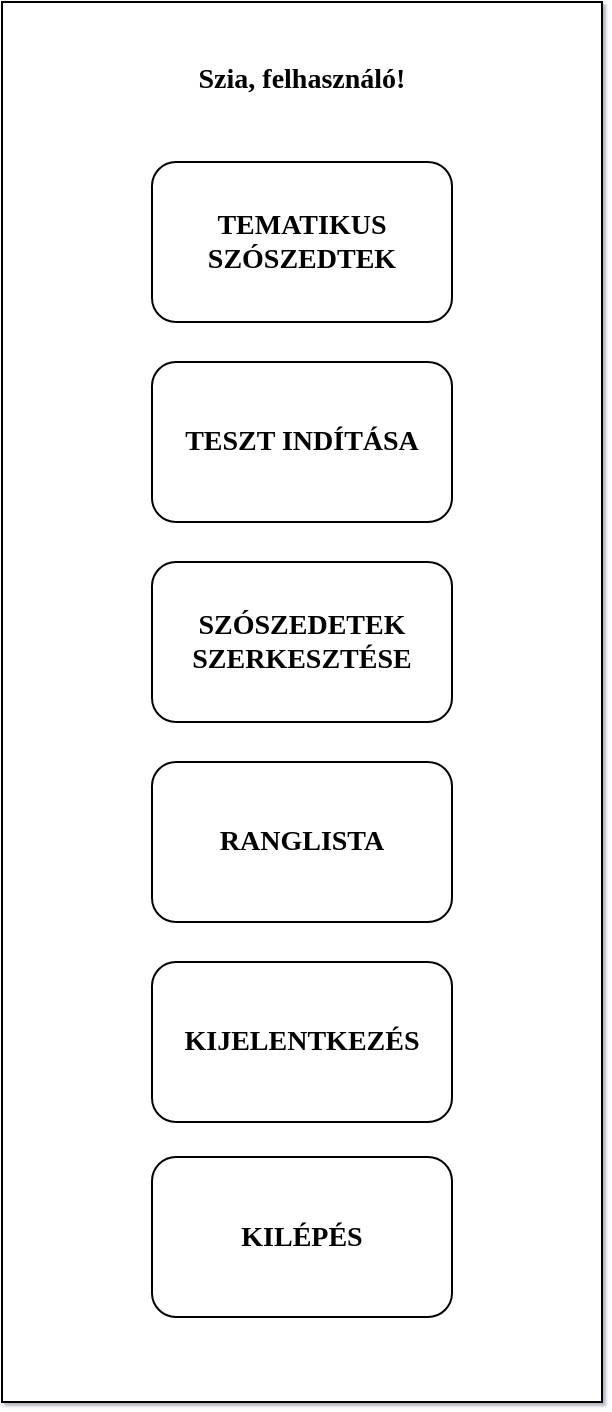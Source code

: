<mxfile version="21.2.1" type="device">
  <diagram id="piDafpqhtRUU5qUU-vj8" name="Page-1">
    <mxGraphModel dx="1036" dy="623" grid="0" gridSize="10" guides="1" tooltips="1" connect="1" arrows="1" fold="1" page="1" pageScale="1" pageWidth="827" pageHeight="1169" math="0" shadow="1">
      <root>
        <mxCell id="0" />
        <mxCell id="1" parent="0" />
        <mxCell id="JPr6qXW8EKQ892TybTmk-1" value="" style="group" parent="1" vertex="1" connectable="0">
          <mxGeometry x="10" y="10" width="300" height="700" as="geometry" />
        </mxCell>
        <mxCell id="6bDwUw3IAW6oeSV6C1Ho-1" value="" style="whiteSpace=wrap;html=1;fontFamily=Comic Sans MS;" parent="JPr6qXW8EKQ892TybTmk-1" vertex="1">
          <mxGeometry width="300" height="700" as="geometry" />
        </mxCell>
        <mxCell id="6bDwUw3IAW6oeSV6C1Ho-3" value="Szia, felhasználó!" style="text;html=1;strokeColor=none;fillColor=none;align=center;verticalAlign=bottom;whiteSpace=wrap;rounded=0;fontSize=14;fontFamily=Comic Sans MS;fontStyle=1" parent="JPr6qXW8EKQ892TybTmk-1" vertex="1">
          <mxGeometry x="85" y="20" width="130" height="30" as="geometry" />
        </mxCell>
        <mxCell id="6as2WFVqhYgaKnPxnog8-1" value="TEMATIKUS SZÓSZEDTEK" style="rounded=1;whiteSpace=wrap;html=1;fontFamily=Comic Sans MS;fontStyle=1;fontSize=14;" parent="JPr6qXW8EKQ892TybTmk-1" vertex="1">
          <mxGeometry x="75" y="80" width="150" height="80" as="geometry" />
        </mxCell>
        <mxCell id="6as2WFVqhYgaKnPxnog8-2" value="TESZT INDÍTÁSA" style="rounded=1;whiteSpace=wrap;html=1;fontFamily=Comic Sans MS;fontStyle=1;fontSize=14;" parent="JPr6qXW8EKQ892TybTmk-1" vertex="1">
          <mxGeometry x="75" y="180" width="150" height="80" as="geometry" />
        </mxCell>
        <mxCell id="6as2WFVqhYgaKnPxnog8-3" value="KILÉPÉS" style="rounded=1;whiteSpace=wrap;html=1;fontFamily=Comic Sans MS;fontStyle=1;fontSize=14;" parent="JPr6qXW8EKQ892TybTmk-1" vertex="1">
          <mxGeometry x="75" y="577.5" width="150" height="80" as="geometry" />
        </mxCell>
        <mxCell id="6as2WFVqhYgaKnPxnog8-4" value="KIJELENTKEZÉS" style="rounded=1;whiteSpace=wrap;html=1;fontFamily=Comic Sans MS;fontStyle=1;fontSize=14;" parent="JPr6qXW8EKQ892TybTmk-1" vertex="1">
          <mxGeometry x="75" y="480" width="150" height="80" as="geometry" />
        </mxCell>
        <mxCell id="6as2WFVqhYgaKnPxnog8-5" value="SZÓSZEDETEK SZERKESZTÉSE" style="rounded=1;whiteSpace=wrap;html=1;fontFamily=Comic Sans MS;fontStyle=1;fontSize=14;" parent="JPr6qXW8EKQ892TybTmk-1" vertex="1">
          <mxGeometry x="75" y="280" width="150" height="80" as="geometry" />
        </mxCell>
        <mxCell id="6as2WFVqhYgaKnPxnog8-6" value="RANGLISTA" style="rounded=1;whiteSpace=wrap;html=1;fontFamily=Comic Sans MS;fontStyle=1;fontSize=14;" parent="JPr6qXW8EKQ892TybTmk-1" vertex="1">
          <mxGeometry x="75" y="380" width="150" height="80" as="geometry" />
        </mxCell>
      </root>
    </mxGraphModel>
  </diagram>
</mxfile>
